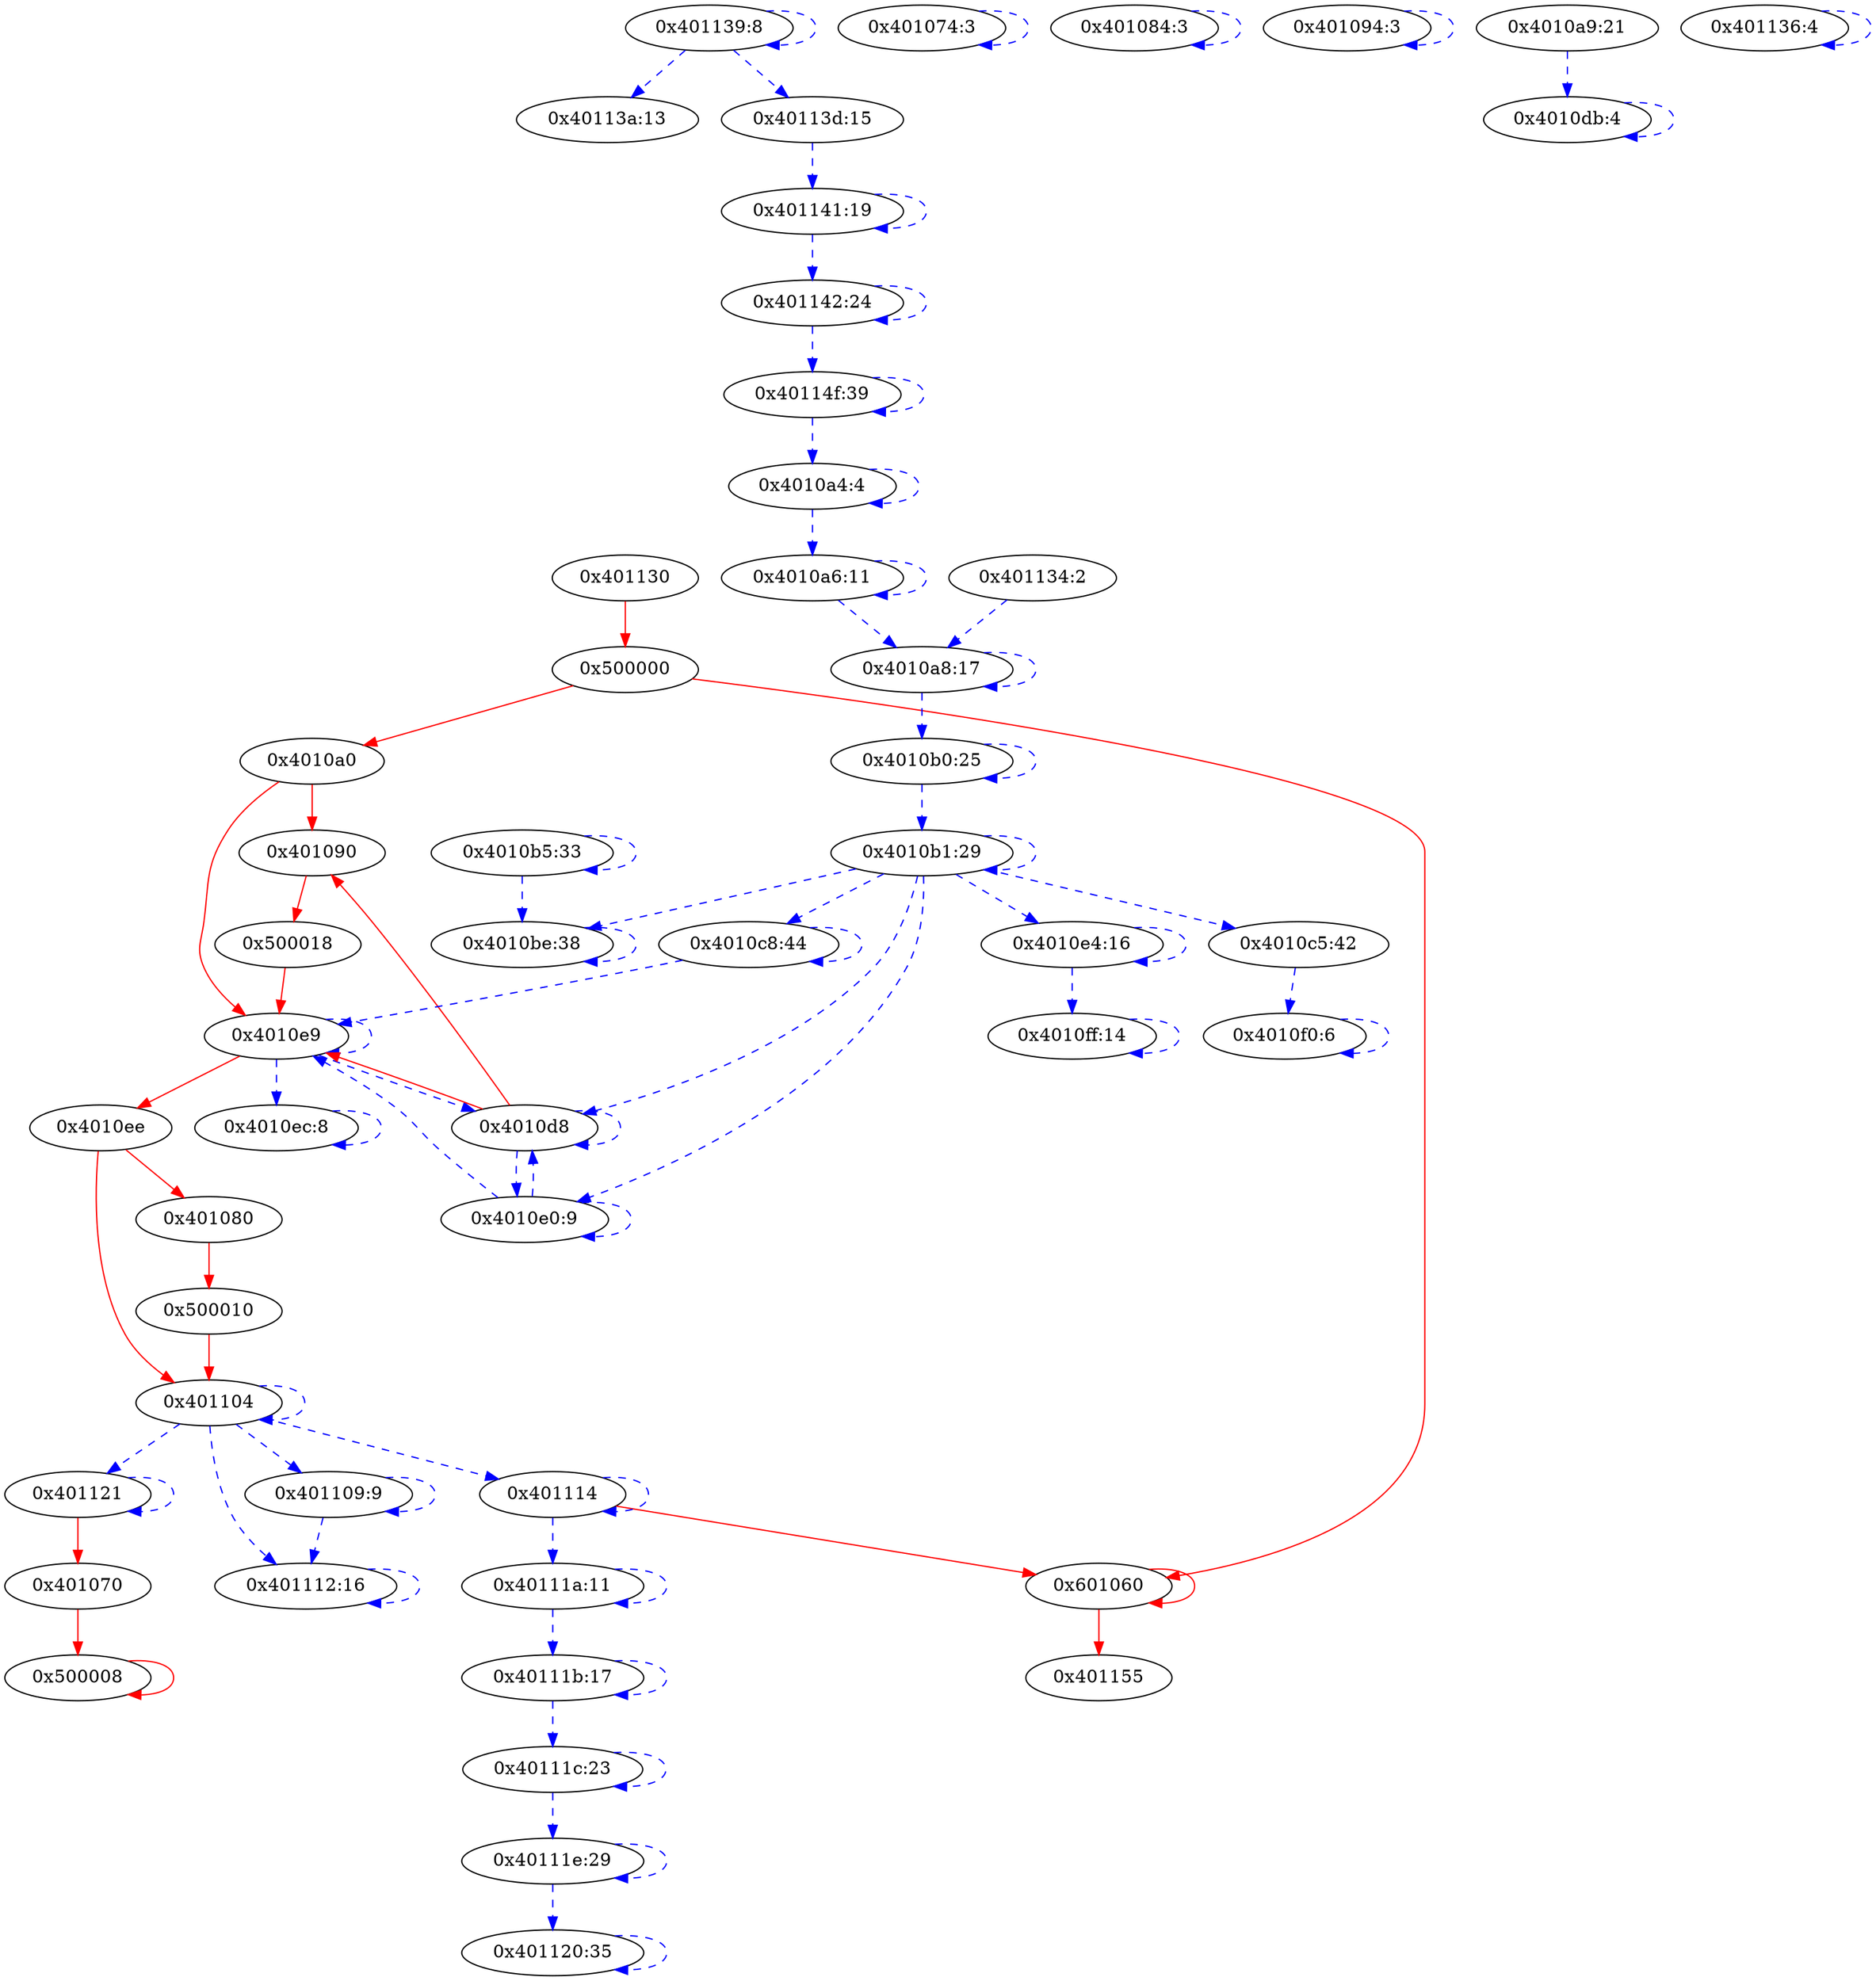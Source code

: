 digraph {
401130 [label="0x401130"];
500000 [label="0x500000"];
"4010a0" [label="0x4010a0"];
401090 [label="0x401090"];
500018 [label="0x500018"];
"4010e9" [label="0x4010e9"];
"4010d8" [label="0x4010d8"];
"4010ee" [label="0x4010ee"];
401080 [label="0x401080"];
500010 [label="0x500010"];
601060 [label="0x601060"];
401104 [label="0x401104"];
401114 [label="0x401114"];
401121 [label="0x401121"];
401070 [label="0x401070"];
500008 [label="0x500008"];
401155 [label="0x401155"];
401074 [label="0x401074:3"];
401084 [label="0x401084:3"];
401094 [label="0x401094:3"];
"4010f0" [label="0x4010f0:6"];
"4010ff" [label="0x4010ff:14"];
401109 [label="0x401109:9"];
401112 [label="0x401112:16"];
"40111a" [label="0x40111a:11"];
"40111b" [label="0x40111b:17"];
"40111c" [label="0x40111c:23"];
"40111e" [label="0x40111e:29"];
401120 [label="0x401120:35"];
"4010e0" [label="0x4010e0:9"];
"4010db" [label="0x4010db:4"];
"4010e4" [label="0x4010e4:16"];
"4010ec" [label="0x4010ec:8"];
"4010a4" [label="0x4010a4:4"];
"4010a6" [label="0x4010a6:11"];
"4010a8" [label="0x4010a8:17"];
"4010b0" [label="0x4010b0:25"];
"4010b1" [label="0x4010b1:29"];
"4010be" [label="0x4010be:38"];
"4010c5" [label="0x4010c5:42"];
"4010c8" [label="0x4010c8:44"];
"4010b5" [label="0x4010b5:33"];
"4010a9" [label="0x4010a9:21"];
401136 [label="0x401136:4"];
401139 [label="0x401139:8"];
"40113a" [label="0x40113a:13"];
"40113d" [label="0x40113d:15"];
401141 [label="0x401141:19"];
401142 [label="0x401142:24"];
"40114f" [label="0x40114f:39"];
401134 [label="0x401134:2"];
401130 -> 500000 [type=control, color=red, style=solid];
500000 -> "4010a0" [type=control, color=red, style=solid];
500000 -> 601060 [type=control, color=red, style=solid];
"4010a0" -> 401090 [type=control, color=red, style=solid];
"4010a0" -> "4010e9" [type=control, color=red, style=solid];
401090 -> 500018 [type=control, color=red, style=solid];
500018 -> "4010e9" [type=control, color=red, style=solid];
"4010e9" -> "4010d8" [type=data, color=blue, style=dashed];
"4010e9" -> "4010ee" [type=control, color=red, style=solid];
"4010e9" -> "4010e9" [type=data, color=blue, style=dashed];
"4010e9" -> "4010ec" [type=data, color=blue, style=dashed];
"4010d8" -> 401090 [type=control, color=red, style=solid];
"4010d8" -> "4010e9" [type=control, color=red, style=solid];
"4010d8" -> "4010d8" [type=data, color=blue, style=dashed];
"4010d8" -> "4010e0" [type=data, color=blue, style=dashed];
"4010ee" -> 401080 [type=control, color=red, style=solid];
"4010ee" -> 401104 [type=control, color=red, style=solid];
401080 -> 500010 [type=control, color=red, style=solid];
500010 -> 401104 [type=control, color=red, style=solid];
601060 -> 601060 [type=control, color=red, style=solid];
601060 -> 401155 [type=control, color=red, style=solid];
401104 -> 401114 [type=data, color=blue, style=dashed];
401104 -> 401121 [type=data, color=blue, style=dashed];
401104 -> 401104 [type=data, color=blue, style=dashed];
401104 -> 401109 [type=data, color=blue, style=dashed];
401104 -> 401112 [type=data, color=blue, style=dashed];
401114 -> 601060 [type=control, color=red, style=solid];
401114 -> 401114 [type=data, color=blue, style=dashed];
401114 -> "40111a" [type=data, color=blue, style=dashed];
401121 -> 401070 [type=control, color=red, style=solid];
401121 -> 401121 [type=data, color=blue, style=dashed];
401070 -> 500008 [type=control, color=red, style=solid];
500008 -> 500008 [type=control, color=red, style=solid];
401074 -> 401074 [type=data, color=blue, style=dashed];
401084 -> 401084 [type=data, color=blue, style=dashed];
401094 -> 401094 [type=data, color=blue, style=dashed];
"4010f0" -> "4010f0" [type=data, color=blue, style=dashed];
"4010ff" -> "4010ff" [type=data, color=blue, style=dashed];
401109 -> 401109 [type=data, color=blue, style=dashed];
401109 -> 401112 [type=data, color=blue, style=dashed];
401112 -> 401112 [type=data, color=blue, style=dashed];
"40111a" -> "40111a" [type=data, color=blue, style=dashed];
"40111a" -> "40111b" [type=data, color=blue, style=dashed];
"40111b" -> "40111b" [type=data, color=blue, style=dashed];
"40111b" -> "40111c" [type=data, color=blue, style=dashed];
"40111c" -> "40111c" [type=data, color=blue, style=dashed];
"40111c" -> "40111e" [type=data, color=blue, style=dashed];
"40111e" -> "40111e" [type=data, color=blue, style=dashed];
"40111e" -> 401120 [type=data, color=blue, style=dashed];
401120 -> 401120 [type=data, color=blue, style=dashed];
"4010e0" -> "4010e0" [type=data, color=blue, style=dashed];
"4010e0" -> "4010e9" [type=data, color=blue, style=dashed];
"4010e0" -> "4010d8" [type=data, color=blue, style=dashed];
"4010db" -> "4010db" [type=data, color=blue, style=dashed];
"4010e4" -> "4010e4" [type=data, color=blue, style=dashed];
"4010e4" -> "4010ff" [type=data, color=blue, style=dashed];
"4010ec" -> "4010ec" [type=data, color=blue, style=dashed];
"4010a4" -> "4010a4" [type=data, color=blue, style=dashed];
"4010a4" -> "4010a6" [type=data, color=blue, style=dashed];
"4010a6" -> "4010a6" [type=data, color=blue, style=dashed];
"4010a6" -> "4010a8" [type=data, color=blue, style=dashed];
"4010a8" -> "4010a8" [type=data, color=blue, style=dashed];
"4010a8" -> "4010b0" [type=data, color=blue, style=dashed];
"4010b0" -> "4010b0" [type=data, color=blue, style=dashed];
"4010b0" -> "4010b1" [type=data, color=blue, style=dashed];
"4010b1" -> "4010b1" [type=data, color=blue, style=dashed];
"4010b1" -> "4010be" [type=data, color=blue, style=dashed];
"4010b1" -> "4010c5" [type=data, color=blue, style=dashed];
"4010b1" -> "4010c8" [type=data, color=blue, style=dashed];
"4010b1" -> "4010d8" [type=data, color=blue, style=dashed];
"4010b1" -> "4010e0" [type=data, color=blue, style=dashed];
"4010b1" -> "4010e4" [type=data, color=blue, style=dashed];
"4010be" -> "4010be" [type=data, color=blue, style=dashed];
"4010c5" -> "4010f0" [type=data, color=blue, style=dashed];
"4010c8" -> "4010c8" [type=data, color=blue, style=dashed];
"4010c8" -> "4010e9" [type=data, color=blue, style=dashed];
"4010b5" -> "4010b5" [type=data, color=blue, style=dashed];
"4010b5" -> "4010be" [type=data, color=blue, style=dashed];
"4010a9" -> "4010db" [type=data, color=blue, style=dashed];
401136 -> 401136 [type=data, color=blue, style=dashed];
401139 -> 401139 [type=data, color=blue, style=dashed];
401139 -> "40113a" [type=data, color=blue, style=dashed];
401139 -> "40113d" [type=data, color=blue, style=dashed];
"40113d" -> 401141 [type=data, color=blue, style=dashed];
401141 -> 401141 [type=data, color=blue, style=dashed];
401141 -> 401142 [type=data, color=blue, style=dashed];
401142 -> 401142 [type=data, color=blue, style=dashed];
401142 -> "40114f" [type=data, color=blue, style=dashed];
"40114f" -> "40114f" [type=data, color=blue, style=dashed];
"40114f" -> "4010a4" [type=data, color=blue, style=dashed];
401134 -> "4010a8" [type=data, color=blue, style=dashed];
}
